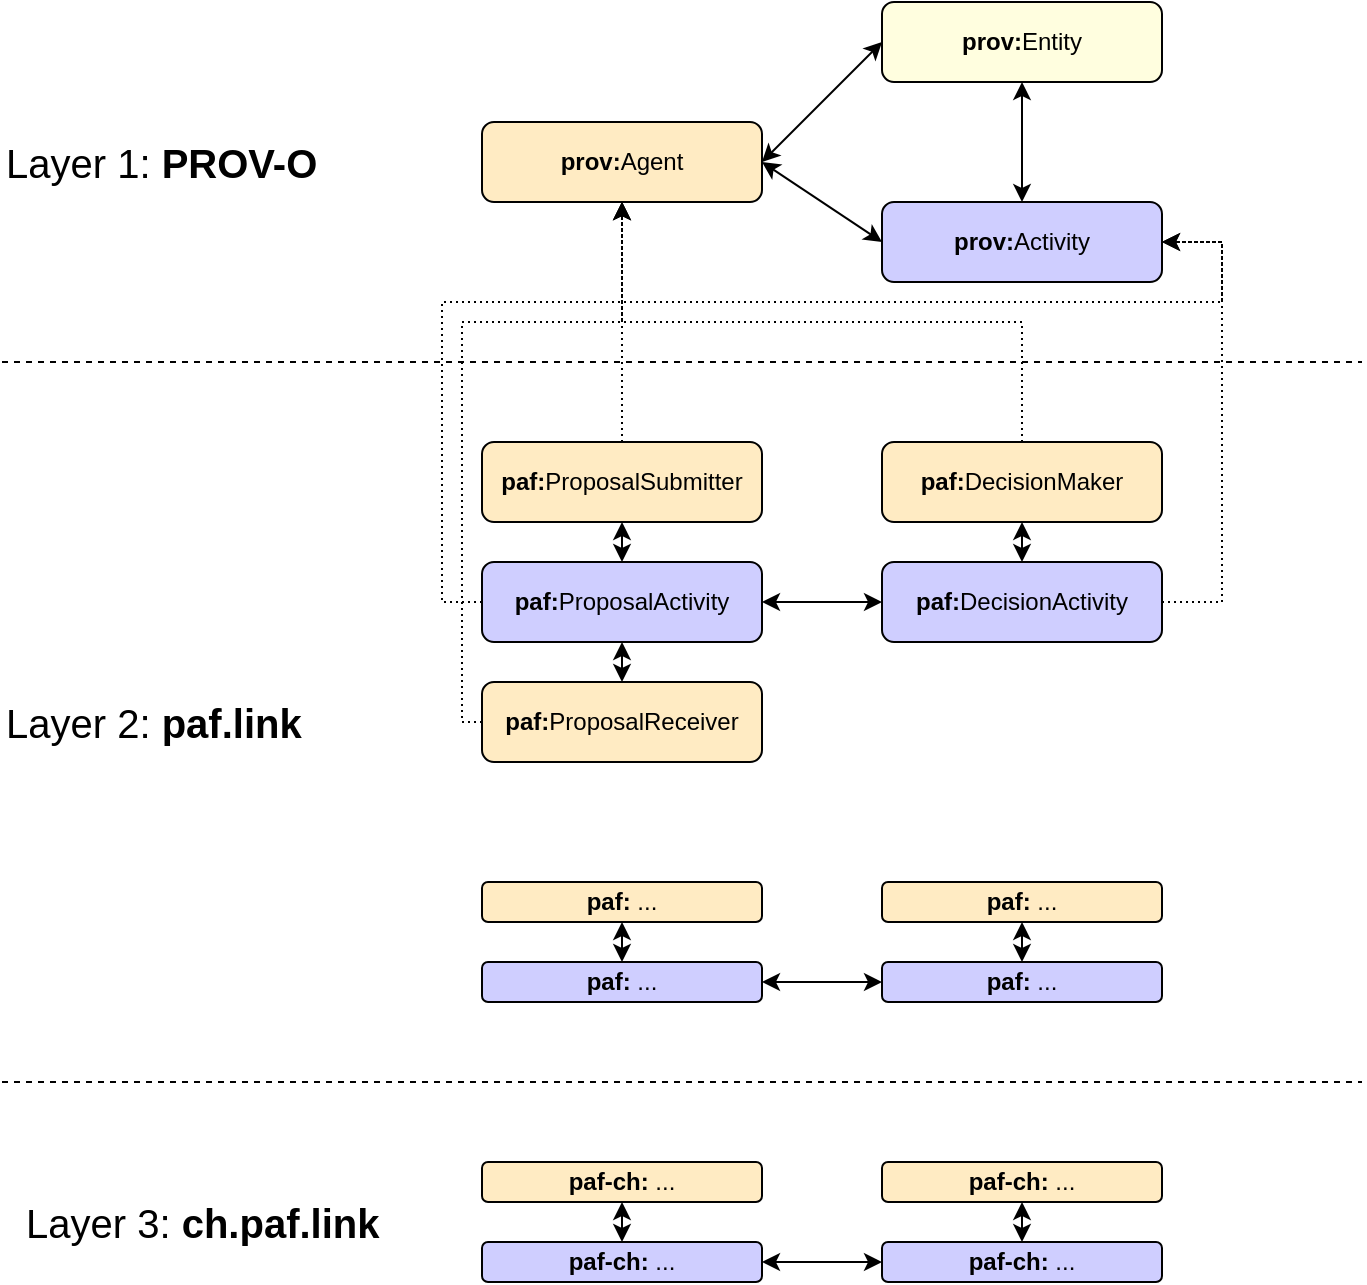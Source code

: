 <mxfile>
    <diagram id="j3nCLHnntAiGY3WYhjUm" name="Page-1">
        <mxGraphModel dx="891" dy="593" grid="1" gridSize="10" guides="1" tooltips="1" connect="1" arrows="1" fold="1" page="1" pageScale="1" pageWidth="827" pageHeight="1169" math="0" shadow="0">
            <root>
                <mxCell id="0"/>
                <mxCell id="1" parent="0"/>
                <mxCell id="10" style="edgeStyle=none;html=1;exitX=0;exitY=0.5;exitDx=0;exitDy=0;entryX=1;entryY=0.5;entryDx=0;entryDy=0;fontColor=none;startArrow=classic;startFill=1;strokeWidth=1;" edge="1" parent="1" source="5" target="7">
                    <mxGeometry relative="1" as="geometry"/>
                </mxCell>
                <mxCell id="5" value="&lt;b&gt;prov:&lt;/b&gt;Activity" style="rounded=1;whiteSpace=wrap;html=1;labelBackgroundColor=none;fontColor=none;fillColor=#cfceff;fontSize=12;" vertex="1" parent="1">
                    <mxGeometry x="480" y="280" width="140" height="40" as="geometry"/>
                </mxCell>
                <mxCell id="9" style="edgeStyle=none;html=1;entryX=0.5;entryY=0;entryDx=0;entryDy=0;fontColor=none;startArrow=classic;startFill=1;strokeWidth=1;" edge="1" parent="1" source="6" target="5">
                    <mxGeometry relative="1" as="geometry"/>
                </mxCell>
                <mxCell id="6" value="&lt;b&gt;prov:&lt;/b&gt;Entity" style="rounded=1;whiteSpace=wrap;html=1;labelBackgroundColor=none;fontColor=none;fillColor=#fffedf;fontSize=12;" vertex="1" parent="1">
                    <mxGeometry x="480" y="180" width="140" height="40" as="geometry"/>
                </mxCell>
                <mxCell id="8" style="edgeStyle=none;html=1;exitX=1;exitY=0.5;exitDx=0;exitDy=0;entryX=0;entryY=0.5;entryDx=0;entryDy=0;fontColor=none;startArrow=classic;startFill=1;strokeWidth=1;" edge="1" parent="1" source="7" target="6">
                    <mxGeometry relative="1" as="geometry"/>
                </mxCell>
                <mxCell id="7" value="&lt;b&gt;prov:&lt;/b&gt;Agent" style="rounded=1;whiteSpace=wrap;html=1;labelBackgroundColor=none;fontColor=none;fillColor=#ffebc3;fontSize=12;" vertex="1" parent="1">
                    <mxGeometry x="280" y="240" width="140" height="40" as="geometry"/>
                </mxCell>
                <mxCell id="11" value="Layer 1: &lt;b&gt;PROV-O&lt;/b&gt;" style="text;align=left;html=1;verticalAlign=middle;whiteSpace=wrap;rounded=0;labelBackgroundColor=none;fontSize=20;" vertex="1" parent="1">
                    <mxGeometry x="40" y="240" width="170" height="40" as="geometry"/>
                </mxCell>
                <mxCell id="12" value="" style="endArrow=none;dashed=1;html=1;strokeWidth=1;fontSize=20;fontColor=none;" edge="1" parent="1">
                    <mxGeometry width="50" height="50" relative="1" as="geometry">
                        <mxPoint x="40" y="360" as="sourcePoint"/>
                        <mxPoint x="720" y="360" as="targetPoint"/>
                    </mxGeometry>
                </mxCell>
                <mxCell id="13" value="Layer 2: &lt;b&gt;paf.link&lt;/b&gt;" style="text;strokeColor=none;align=left;fillColor=none;html=1;verticalAlign=middle;whiteSpace=wrap;rounded=0;labelBackgroundColor=none;fontSize=20;fontColor=none;" vertex="1" parent="1">
                    <mxGeometry x="40" y="520" width="170" height="40" as="geometry"/>
                </mxCell>
                <mxCell id="14" value="" style="endArrow=none;dashed=1;html=1;strokeWidth=1;fontSize=20;fontColor=none;" edge="1" parent="1">
                    <mxGeometry width="50" height="50" relative="1" as="geometry">
                        <mxPoint x="40" y="720" as="sourcePoint"/>
                        <mxPoint x="720" y="720" as="targetPoint"/>
                    </mxGeometry>
                </mxCell>
                <mxCell id="24" style="edgeStyle=none;html=1;exitX=0.5;exitY=1;exitDx=0;exitDy=0;entryX=0.5;entryY=0;entryDx=0;entryDy=0;strokeWidth=1;fontSize=12;fontColor=none;startArrow=classic;startFill=1;" edge="1" parent="1" source="15" target="21">
                    <mxGeometry relative="1" as="geometry"/>
                </mxCell>
                <mxCell id="25" style="edgeStyle=none;html=1;exitX=1;exitY=0.5;exitDx=0;exitDy=0;entryX=0;entryY=0.5;entryDx=0;entryDy=0;strokeWidth=1;fontSize=12;fontColor=none;startArrow=classic;startFill=1;" edge="1" parent="1" source="15" target="16">
                    <mxGeometry relative="1" as="geometry"/>
                </mxCell>
                <mxCell id="37" style="edgeStyle=orthogonalEdgeStyle;rounded=0;html=1;exitX=0;exitY=0.5;exitDx=0;exitDy=0;dashed=1;dashPattern=1 2;strokeWidth=1;fontSize=12;fontColor=none;startArrow=none;startFill=0;" edge="1" parent="1" source="15">
                    <mxGeometry relative="1" as="geometry">
                        <mxPoint x="620" y="300" as="targetPoint"/>
                        <Array as="points">
                            <mxPoint x="260" y="480"/>
                            <mxPoint x="260" y="330"/>
                            <mxPoint x="650" y="330"/>
                            <mxPoint x="650" y="300"/>
                        </Array>
                    </mxGeometry>
                </mxCell>
                <mxCell id="15" value="&lt;b&gt;paf:&lt;/b&gt;ProposalActivity" style="rounded=1;whiteSpace=wrap;html=1;labelBackgroundColor=none;fontColor=none;fillColor=#cfceff;fontSize=12;" vertex="1" parent="1">
                    <mxGeometry x="280" y="460" width="140" height="40" as="geometry"/>
                </mxCell>
                <mxCell id="36" style="edgeStyle=orthogonalEdgeStyle;rounded=0;html=1;exitX=1;exitY=0.5;exitDx=0;exitDy=0;entryX=1;entryY=0.5;entryDx=0;entryDy=0;dashed=1;dashPattern=1 2;strokeWidth=1;fontSize=12;fontColor=none;startArrow=none;startFill=0;" edge="1" parent="1" source="16" target="5">
                    <mxGeometry relative="1" as="geometry">
                        <Array as="points">
                            <mxPoint x="650" y="480"/>
                            <mxPoint x="650" y="300"/>
                        </Array>
                    </mxGeometry>
                </mxCell>
                <mxCell id="16" value="&lt;b&gt;paf:&lt;/b&gt;DecisionActivity" style="rounded=1;whiteSpace=wrap;html=1;labelBackgroundColor=none;fontColor=none;fillColor=#cfceff;fontSize=12;" vertex="1" parent="1">
                    <mxGeometry x="480" y="460" width="140" height="40" as="geometry"/>
                </mxCell>
                <mxCell id="23" value="" style="edgeStyle=none;html=1;strokeWidth=1;fontSize=12;fontColor=none;startArrow=classic;startFill=1;" edge="1" parent="1" source="19" target="16">
                    <mxGeometry relative="1" as="geometry"/>
                </mxCell>
                <mxCell id="34" style="edgeStyle=orthogonalEdgeStyle;html=1;exitX=0.5;exitY=0;exitDx=0;exitDy=0;entryX=0.5;entryY=1;entryDx=0;entryDy=0;dashed=1;dashPattern=1 2;strokeWidth=1;fontSize=12;fontColor=none;startArrow=none;startFill=0;rounded=0;" edge="1" parent="1" source="19" target="7">
                    <mxGeometry relative="1" as="geometry"/>
                </mxCell>
                <mxCell id="19" value="&lt;b&gt;paf:&lt;/b&gt;DecisionMaker" style="rounded=1;whiteSpace=wrap;html=1;labelBackgroundColor=none;fontColor=none;fillColor=#ffebc3;fontSize=12;" vertex="1" parent="1">
                    <mxGeometry x="480" y="400" width="140" height="40" as="geometry"/>
                </mxCell>
                <mxCell id="33" style="edgeStyle=none;html=1;exitX=0.5;exitY=0;exitDx=0;exitDy=0;entryX=0.5;entryY=1;entryDx=0;entryDy=0;strokeWidth=1;fontSize=12;fontColor=none;startArrow=none;startFill=0;dashed=1;dashPattern=1 2;" edge="1" parent="1" source="20" target="7">
                    <mxGeometry relative="1" as="geometry"/>
                </mxCell>
                <mxCell id="20" value="&lt;b&gt;paf:&lt;/b&gt;ProposalSubmitter" style="rounded=1;whiteSpace=wrap;html=1;labelBackgroundColor=none;fontColor=none;fillColor=#ffebc3;fontSize=12;" vertex="1" parent="1">
                    <mxGeometry x="280" y="400" width="140" height="40" as="geometry"/>
                </mxCell>
                <mxCell id="35" style="edgeStyle=orthogonalEdgeStyle;rounded=0;html=1;exitX=0;exitY=0.5;exitDx=0;exitDy=0;dashed=1;dashPattern=1 2;strokeWidth=1;fontSize=12;fontColor=none;startArrow=none;startFill=0;" edge="1" parent="1" source="21">
                    <mxGeometry relative="1" as="geometry">
                        <mxPoint x="350" y="280" as="targetPoint"/>
                        <Array as="points">
                            <mxPoint x="270" y="540"/>
                            <mxPoint x="270" y="340"/>
                            <mxPoint x="350" y="340"/>
                        </Array>
                    </mxGeometry>
                </mxCell>
                <mxCell id="21" value="&lt;b&gt;paf:&lt;/b&gt;ProposalReceiver" style="rounded=1;whiteSpace=wrap;html=1;labelBackgroundColor=none;fontColor=none;fillColor=#ffebc3;fontSize=12;" vertex="1" parent="1">
                    <mxGeometry x="280" y="520" width="140" height="40" as="geometry"/>
                </mxCell>
                <mxCell id="22" value="" style="endArrow=classic;startArrow=classic;html=1;strokeWidth=1;fontSize=12;fontColor=none;exitX=0.5;exitY=0;exitDx=0;exitDy=0;entryX=0.5;entryY=1;entryDx=0;entryDy=0;" edge="1" parent="1" source="15" target="20">
                    <mxGeometry width="50" height="50" relative="1" as="geometry">
                        <mxPoint x="430" y="445" as="sourcePoint"/>
                        <mxPoint x="480" y="395" as="targetPoint"/>
                    </mxGeometry>
                </mxCell>
                <mxCell id="26" style="edgeStyle=none;html=1;exitX=1;exitY=0.5;exitDx=0;exitDy=0;entryX=0;entryY=0.5;entryDx=0;entryDy=0;strokeWidth=1;fontSize=12;fontColor=none;startArrow=classic;startFill=1;" edge="1" parent="1" source="27" target="28">
                    <mxGeometry relative="1" as="geometry"/>
                </mxCell>
                <mxCell id="27" value="&lt;b style=&quot;border-color: var(--border-color);&quot;&gt;paf:&lt;/b&gt;&amp;nbsp;..." style="rounded=1;whiteSpace=wrap;html=1;labelBackgroundColor=none;fontColor=none;fillColor=#cfceff;fontSize=12;" vertex="1" parent="1">
                    <mxGeometry x="280" y="660" width="140" height="20" as="geometry"/>
                </mxCell>
                <mxCell id="28" value="&lt;b style=&quot;border-color: var(--border-color);&quot;&gt;paf:&lt;/b&gt;&amp;nbsp;..." style="rounded=1;whiteSpace=wrap;html=1;labelBackgroundColor=none;fontColor=none;fillColor=#cfceff;fontSize=12;" vertex="1" parent="1">
                    <mxGeometry x="480" y="660" width="140" height="20" as="geometry"/>
                </mxCell>
                <mxCell id="29" value="" style="edgeStyle=none;html=1;strokeWidth=1;fontSize=12;fontColor=none;startArrow=classic;startFill=1;" edge="1" parent="1" source="30" target="28">
                    <mxGeometry relative="1" as="geometry"/>
                </mxCell>
                <mxCell id="30" value="&lt;b style=&quot;border-color: var(--border-color);&quot;&gt;paf:&lt;/b&gt;&amp;nbsp;..." style="rounded=1;whiteSpace=wrap;html=1;labelBackgroundColor=none;fontColor=none;fillColor=#ffebc3;fontSize=12;" vertex="1" parent="1">
                    <mxGeometry x="480" y="620" width="140" height="20" as="geometry"/>
                </mxCell>
                <mxCell id="31" value="&lt;b&gt;paf:&lt;/b&gt; ..." style="rounded=1;whiteSpace=wrap;html=1;labelBackgroundColor=none;fontColor=none;fillColor=#ffebc3;fontSize=12;" vertex="1" parent="1">
                    <mxGeometry x="280" y="620" width="140" height="20" as="geometry"/>
                </mxCell>
                <mxCell id="32" value="" style="endArrow=classic;startArrow=classic;html=1;strokeWidth=1;fontSize=12;fontColor=none;exitX=0.5;exitY=0;exitDx=0;exitDy=0;entryX=0.5;entryY=1;entryDx=0;entryDy=0;" edge="1" parent="1" source="27" target="31">
                    <mxGeometry width="50" height="50" relative="1" as="geometry">
                        <mxPoint x="430" y="645" as="sourcePoint"/>
                        <mxPoint x="480" y="595" as="targetPoint"/>
                    </mxGeometry>
                </mxCell>
                <mxCell id="38" value="Layer 3: &lt;b&gt;ch.paf.link&lt;/b&gt;" style="text;strokeColor=none;align=left;fillColor=none;html=1;verticalAlign=middle;whiteSpace=wrap;rounded=0;labelBackgroundColor=none;fontSize=20;fontColor=none;" vertex="1" parent="1">
                    <mxGeometry x="50" y="770" width="200" height="40" as="geometry"/>
                </mxCell>
                <mxCell id="39" style="edgeStyle=none;html=1;exitX=1;exitY=0.5;exitDx=0;exitDy=0;entryX=0;entryY=0.5;entryDx=0;entryDy=0;strokeWidth=1;fontSize=12;fontColor=none;startArrow=classic;startFill=1;" edge="1" parent="1" source="40" target="41">
                    <mxGeometry relative="1" as="geometry"/>
                </mxCell>
                <mxCell id="40" value="&lt;b style=&quot;border-color: var(--border-color);&quot;&gt;paf-ch:&lt;/b&gt;&amp;nbsp;..." style="rounded=1;whiteSpace=wrap;html=1;labelBackgroundColor=none;fontColor=none;fillColor=#cfceff;fontSize=12;" vertex="1" parent="1">
                    <mxGeometry x="280" y="800" width="140" height="20" as="geometry"/>
                </mxCell>
                <mxCell id="41" value="&lt;b style=&quot;border-color: var(--border-color);&quot;&gt;paf-ch:&lt;/b&gt;&amp;nbsp;..." style="rounded=1;whiteSpace=wrap;html=1;labelBackgroundColor=none;fontColor=none;fillColor=#cfceff;fontSize=12;" vertex="1" parent="1">
                    <mxGeometry x="480" y="800" width="140" height="20" as="geometry"/>
                </mxCell>
                <mxCell id="42" value="" style="edgeStyle=none;html=1;strokeWidth=1;fontSize=12;fontColor=none;startArrow=classic;startFill=1;" edge="1" parent="1" source="43" target="41">
                    <mxGeometry relative="1" as="geometry"/>
                </mxCell>
                <mxCell id="43" value="&lt;b style=&quot;border-color: var(--border-color);&quot;&gt;paf-ch:&lt;/b&gt;&amp;nbsp;..." style="rounded=1;whiteSpace=wrap;html=1;labelBackgroundColor=none;fontColor=none;fillColor=#ffebc3;fontSize=12;" vertex="1" parent="1">
                    <mxGeometry x="480" y="760" width="140" height="20" as="geometry"/>
                </mxCell>
                <mxCell id="44" value="&lt;b&gt;paf-ch:&lt;/b&gt; ..." style="rounded=1;whiteSpace=wrap;html=1;labelBackgroundColor=none;fontColor=none;fillColor=#ffebc3;fontSize=12;" vertex="1" parent="1">
                    <mxGeometry x="280" y="760" width="140" height="20" as="geometry"/>
                </mxCell>
                <mxCell id="45" value="" style="endArrow=classic;startArrow=classic;html=1;strokeWidth=1;fontSize=12;fontColor=none;exitX=0.5;exitY=0;exitDx=0;exitDy=0;entryX=0.5;entryY=1;entryDx=0;entryDy=0;" edge="1" parent="1" source="40" target="44">
                    <mxGeometry width="50" height="50" relative="1" as="geometry">
                        <mxPoint x="430" y="785" as="sourcePoint"/>
                        <mxPoint x="480" y="735" as="targetPoint"/>
                    </mxGeometry>
                </mxCell>
            </root>
        </mxGraphModel>
    </diagram>
</mxfile>